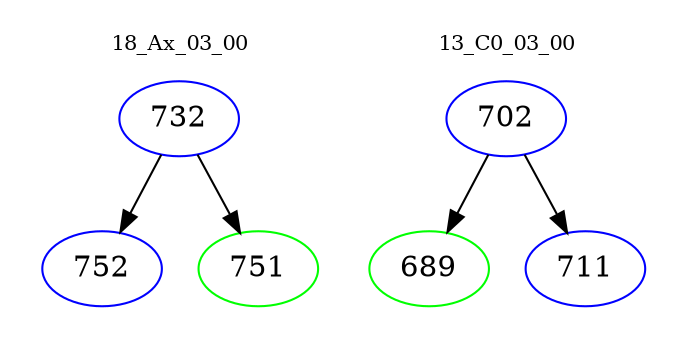 digraph{
subgraph cluster_0 {
color = white
label = "18_Ax_03_00";
fontsize=10;
T0_732 [label="732", color="blue"]
T0_732 -> T0_752 [color="black"]
T0_752 [label="752", color="blue"]
T0_732 -> T0_751 [color="black"]
T0_751 [label="751", color="green"]
}
subgraph cluster_1 {
color = white
label = "13_C0_03_00";
fontsize=10;
T1_702 [label="702", color="blue"]
T1_702 -> T1_689 [color="black"]
T1_689 [label="689", color="green"]
T1_702 -> T1_711 [color="black"]
T1_711 [label="711", color="blue"]
}
}
